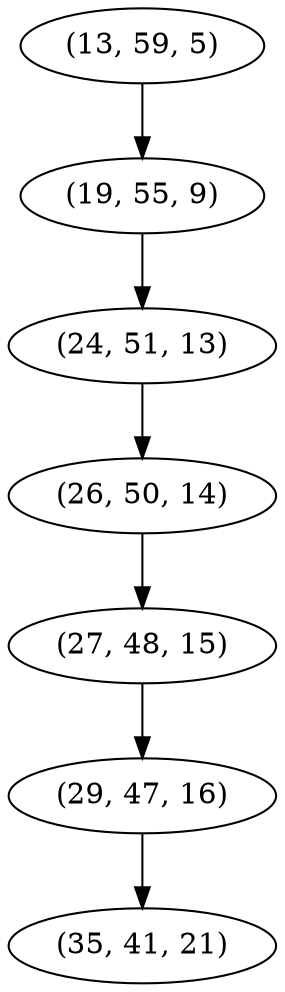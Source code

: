digraph tree {
    "(13, 59, 5)";
    "(19, 55, 9)";
    "(24, 51, 13)";
    "(26, 50, 14)";
    "(27, 48, 15)";
    "(29, 47, 16)";
    "(35, 41, 21)";
    "(13, 59, 5)" -> "(19, 55, 9)";
    "(19, 55, 9)" -> "(24, 51, 13)";
    "(24, 51, 13)" -> "(26, 50, 14)";
    "(26, 50, 14)" -> "(27, 48, 15)";
    "(27, 48, 15)" -> "(29, 47, 16)";
    "(29, 47, 16)" -> "(35, 41, 21)";
}
